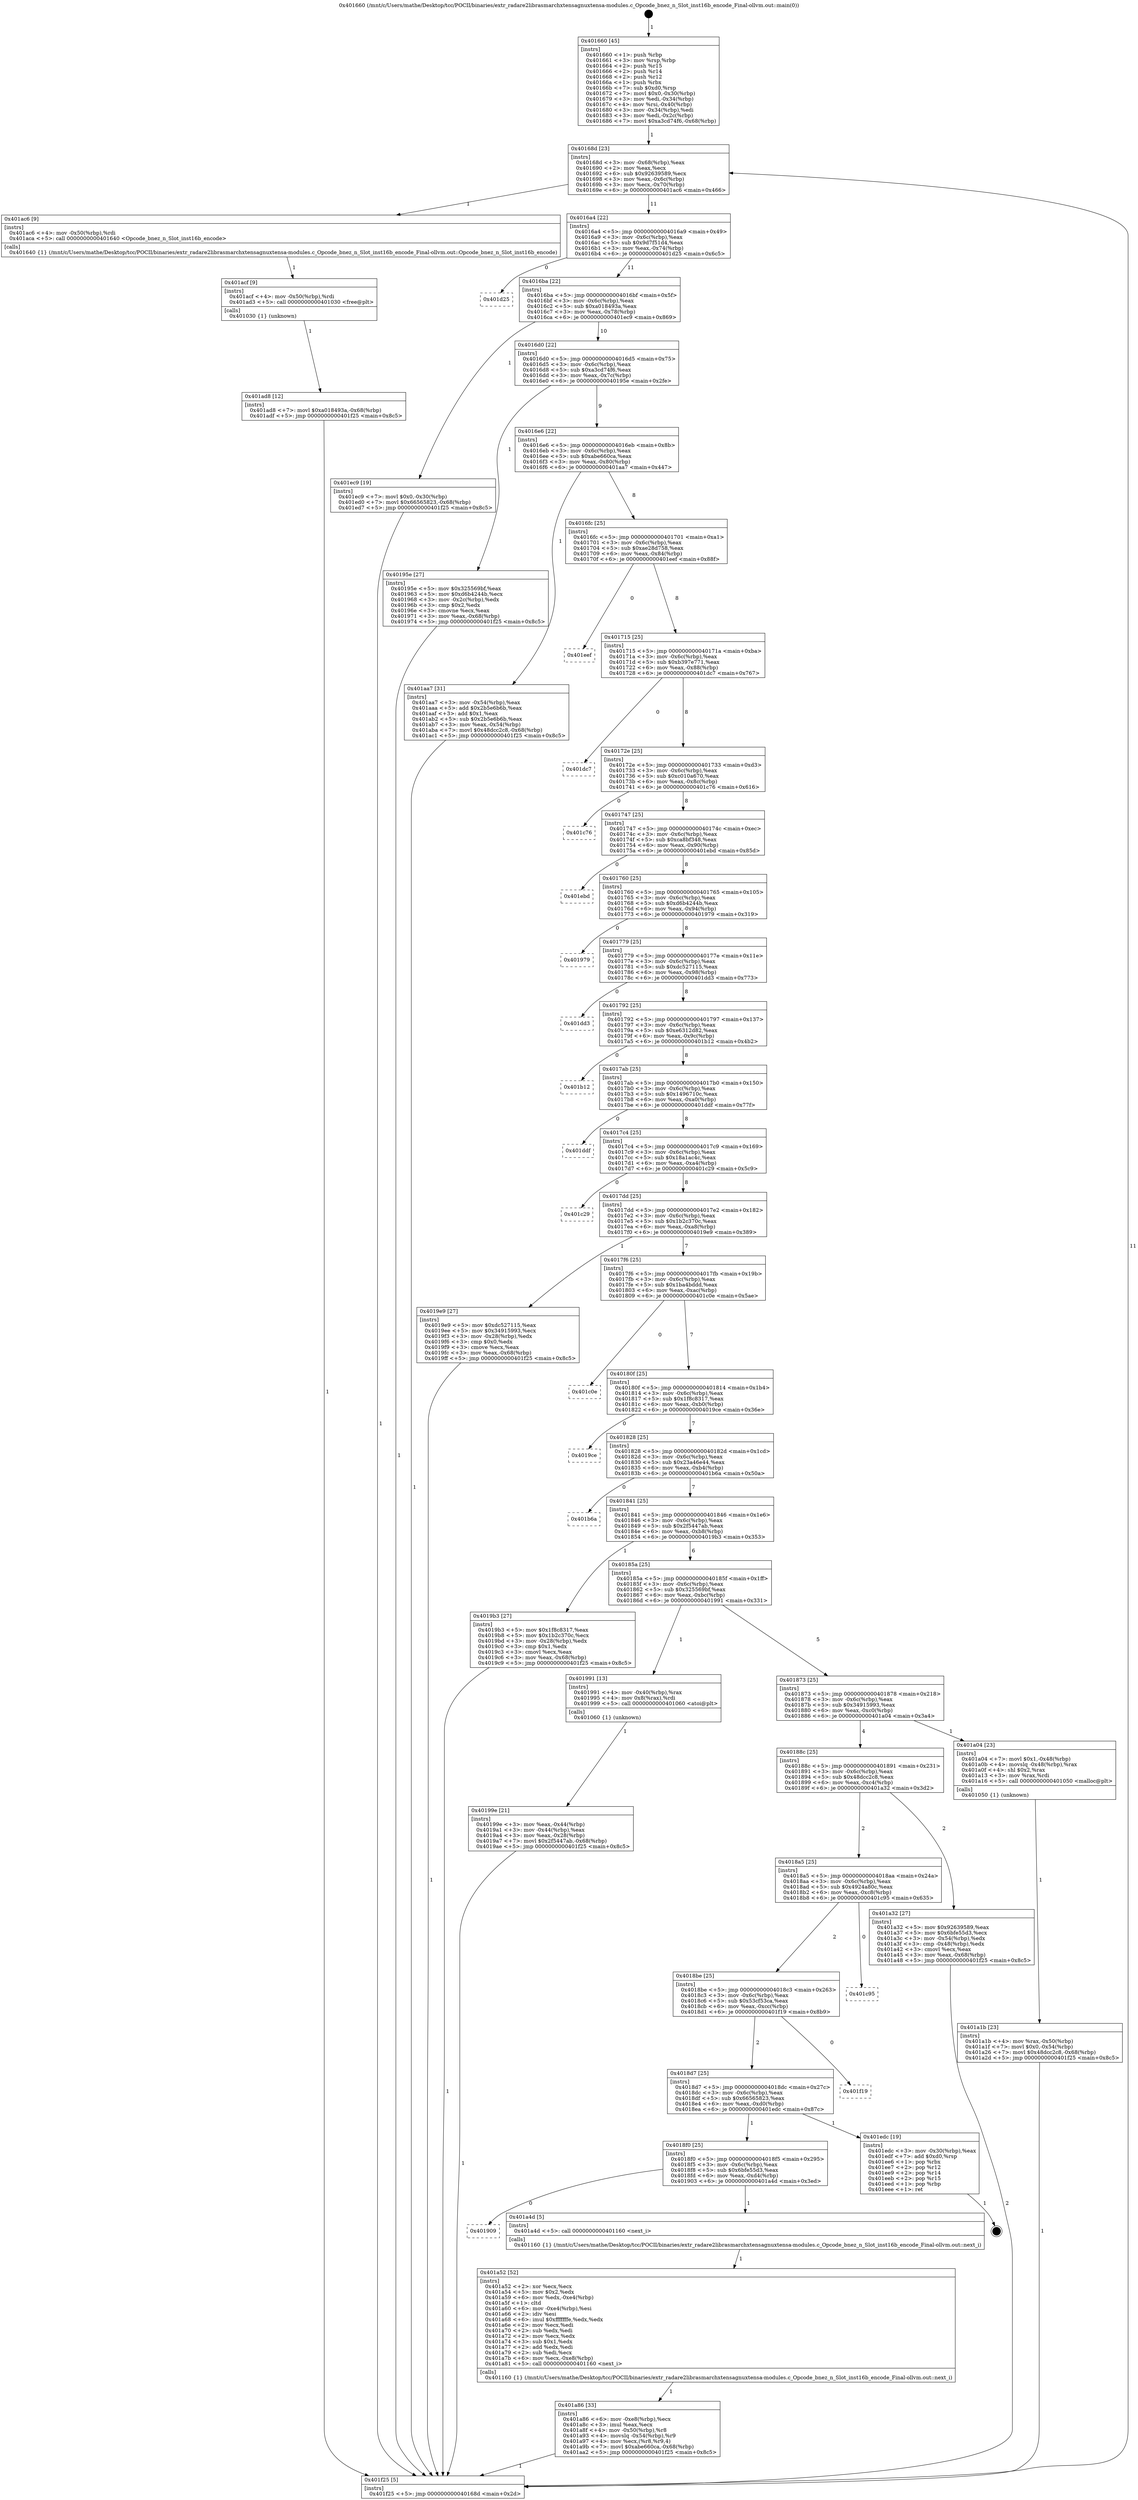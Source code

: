 digraph "0x401660" {
  label = "0x401660 (/mnt/c/Users/mathe/Desktop/tcc/POCII/binaries/extr_radare2librasmarchxtensagnuxtensa-modules.c_Opcode_bnez_n_Slot_inst16b_encode_Final-ollvm.out::main(0))"
  labelloc = "t"
  node[shape=record]

  Entry [label="",width=0.3,height=0.3,shape=circle,fillcolor=black,style=filled]
  "0x40168d" [label="{
     0x40168d [23]\l
     | [instrs]\l
     &nbsp;&nbsp;0x40168d \<+3\>: mov -0x68(%rbp),%eax\l
     &nbsp;&nbsp;0x401690 \<+2\>: mov %eax,%ecx\l
     &nbsp;&nbsp;0x401692 \<+6\>: sub $0x92639589,%ecx\l
     &nbsp;&nbsp;0x401698 \<+3\>: mov %eax,-0x6c(%rbp)\l
     &nbsp;&nbsp;0x40169b \<+3\>: mov %ecx,-0x70(%rbp)\l
     &nbsp;&nbsp;0x40169e \<+6\>: je 0000000000401ac6 \<main+0x466\>\l
  }"]
  "0x401ac6" [label="{
     0x401ac6 [9]\l
     | [instrs]\l
     &nbsp;&nbsp;0x401ac6 \<+4\>: mov -0x50(%rbp),%rdi\l
     &nbsp;&nbsp;0x401aca \<+5\>: call 0000000000401640 \<Opcode_bnez_n_Slot_inst16b_encode\>\l
     | [calls]\l
     &nbsp;&nbsp;0x401640 \{1\} (/mnt/c/Users/mathe/Desktop/tcc/POCII/binaries/extr_radare2librasmarchxtensagnuxtensa-modules.c_Opcode_bnez_n_Slot_inst16b_encode_Final-ollvm.out::Opcode_bnez_n_Slot_inst16b_encode)\l
  }"]
  "0x4016a4" [label="{
     0x4016a4 [22]\l
     | [instrs]\l
     &nbsp;&nbsp;0x4016a4 \<+5\>: jmp 00000000004016a9 \<main+0x49\>\l
     &nbsp;&nbsp;0x4016a9 \<+3\>: mov -0x6c(%rbp),%eax\l
     &nbsp;&nbsp;0x4016ac \<+5\>: sub $0x9d7f51d4,%eax\l
     &nbsp;&nbsp;0x4016b1 \<+3\>: mov %eax,-0x74(%rbp)\l
     &nbsp;&nbsp;0x4016b4 \<+6\>: je 0000000000401d25 \<main+0x6c5\>\l
  }"]
  Exit [label="",width=0.3,height=0.3,shape=circle,fillcolor=black,style=filled,peripheries=2]
  "0x401d25" [label="{
     0x401d25\l
  }", style=dashed]
  "0x4016ba" [label="{
     0x4016ba [22]\l
     | [instrs]\l
     &nbsp;&nbsp;0x4016ba \<+5\>: jmp 00000000004016bf \<main+0x5f\>\l
     &nbsp;&nbsp;0x4016bf \<+3\>: mov -0x6c(%rbp),%eax\l
     &nbsp;&nbsp;0x4016c2 \<+5\>: sub $0xa018493a,%eax\l
     &nbsp;&nbsp;0x4016c7 \<+3\>: mov %eax,-0x78(%rbp)\l
     &nbsp;&nbsp;0x4016ca \<+6\>: je 0000000000401ec9 \<main+0x869\>\l
  }"]
  "0x401ad8" [label="{
     0x401ad8 [12]\l
     | [instrs]\l
     &nbsp;&nbsp;0x401ad8 \<+7\>: movl $0xa018493a,-0x68(%rbp)\l
     &nbsp;&nbsp;0x401adf \<+5\>: jmp 0000000000401f25 \<main+0x8c5\>\l
  }"]
  "0x401ec9" [label="{
     0x401ec9 [19]\l
     | [instrs]\l
     &nbsp;&nbsp;0x401ec9 \<+7\>: movl $0x0,-0x30(%rbp)\l
     &nbsp;&nbsp;0x401ed0 \<+7\>: movl $0x66565823,-0x68(%rbp)\l
     &nbsp;&nbsp;0x401ed7 \<+5\>: jmp 0000000000401f25 \<main+0x8c5\>\l
  }"]
  "0x4016d0" [label="{
     0x4016d0 [22]\l
     | [instrs]\l
     &nbsp;&nbsp;0x4016d0 \<+5\>: jmp 00000000004016d5 \<main+0x75\>\l
     &nbsp;&nbsp;0x4016d5 \<+3\>: mov -0x6c(%rbp),%eax\l
     &nbsp;&nbsp;0x4016d8 \<+5\>: sub $0xa3cd74f6,%eax\l
     &nbsp;&nbsp;0x4016dd \<+3\>: mov %eax,-0x7c(%rbp)\l
     &nbsp;&nbsp;0x4016e0 \<+6\>: je 000000000040195e \<main+0x2fe\>\l
  }"]
  "0x401acf" [label="{
     0x401acf [9]\l
     | [instrs]\l
     &nbsp;&nbsp;0x401acf \<+4\>: mov -0x50(%rbp),%rdi\l
     &nbsp;&nbsp;0x401ad3 \<+5\>: call 0000000000401030 \<free@plt\>\l
     | [calls]\l
     &nbsp;&nbsp;0x401030 \{1\} (unknown)\l
  }"]
  "0x40195e" [label="{
     0x40195e [27]\l
     | [instrs]\l
     &nbsp;&nbsp;0x40195e \<+5\>: mov $0x325569bf,%eax\l
     &nbsp;&nbsp;0x401963 \<+5\>: mov $0xd6b4244b,%ecx\l
     &nbsp;&nbsp;0x401968 \<+3\>: mov -0x2c(%rbp),%edx\l
     &nbsp;&nbsp;0x40196b \<+3\>: cmp $0x2,%edx\l
     &nbsp;&nbsp;0x40196e \<+3\>: cmovne %ecx,%eax\l
     &nbsp;&nbsp;0x401971 \<+3\>: mov %eax,-0x68(%rbp)\l
     &nbsp;&nbsp;0x401974 \<+5\>: jmp 0000000000401f25 \<main+0x8c5\>\l
  }"]
  "0x4016e6" [label="{
     0x4016e6 [22]\l
     | [instrs]\l
     &nbsp;&nbsp;0x4016e6 \<+5\>: jmp 00000000004016eb \<main+0x8b\>\l
     &nbsp;&nbsp;0x4016eb \<+3\>: mov -0x6c(%rbp),%eax\l
     &nbsp;&nbsp;0x4016ee \<+5\>: sub $0xabe660ca,%eax\l
     &nbsp;&nbsp;0x4016f3 \<+3\>: mov %eax,-0x80(%rbp)\l
     &nbsp;&nbsp;0x4016f6 \<+6\>: je 0000000000401aa7 \<main+0x447\>\l
  }"]
  "0x401f25" [label="{
     0x401f25 [5]\l
     | [instrs]\l
     &nbsp;&nbsp;0x401f25 \<+5\>: jmp 000000000040168d \<main+0x2d\>\l
  }"]
  "0x401660" [label="{
     0x401660 [45]\l
     | [instrs]\l
     &nbsp;&nbsp;0x401660 \<+1\>: push %rbp\l
     &nbsp;&nbsp;0x401661 \<+3\>: mov %rsp,%rbp\l
     &nbsp;&nbsp;0x401664 \<+2\>: push %r15\l
     &nbsp;&nbsp;0x401666 \<+2\>: push %r14\l
     &nbsp;&nbsp;0x401668 \<+2\>: push %r12\l
     &nbsp;&nbsp;0x40166a \<+1\>: push %rbx\l
     &nbsp;&nbsp;0x40166b \<+7\>: sub $0xd0,%rsp\l
     &nbsp;&nbsp;0x401672 \<+7\>: movl $0x0,-0x30(%rbp)\l
     &nbsp;&nbsp;0x401679 \<+3\>: mov %edi,-0x34(%rbp)\l
     &nbsp;&nbsp;0x40167c \<+4\>: mov %rsi,-0x40(%rbp)\l
     &nbsp;&nbsp;0x401680 \<+3\>: mov -0x34(%rbp),%edi\l
     &nbsp;&nbsp;0x401683 \<+3\>: mov %edi,-0x2c(%rbp)\l
     &nbsp;&nbsp;0x401686 \<+7\>: movl $0xa3cd74f6,-0x68(%rbp)\l
  }"]
  "0x401a86" [label="{
     0x401a86 [33]\l
     | [instrs]\l
     &nbsp;&nbsp;0x401a86 \<+6\>: mov -0xe8(%rbp),%ecx\l
     &nbsp;&nbsp;0x401a8c \<+3\>: imul %eax,%ecx\l
     &nbsp;&nbsp;0x401a8f \<+4\>: mov -0x50(%rbp),%r8\l
     &nbsp;&nbsp;0x401a93 \<+4\>: movslq -0x54(%rbp),%r9\l
     &nbsp;&nbsp;0x401a97 \<+4\>: mov %ecx,(%r8,%r9,4)\l
     &nbsp;&nbsp;0x401a9b \<+7\>: movl $0xabe660ca,-0x68(%rbp)\l
     &nbsp;&nbsp;0x401aa2 \<+5\>: jmp 0000000000401f25 \<main+0x8c5\>\l
  }"]
  "0x401aa7" [label="{
     0x401aa7 [31]\l
     | [instrs]\l
     &nbsp;&nbsp;0x401aa7 \<+3\>: mov -0x54(%rbp),%eax\l
     &nbsp;&nbsp;0x401aaa \<+5\>: add $0x2b5e6b6b,%eax\l
     &nbsp;&nbsp;0x401aaf \<+3\>: add $0x1,%eax\l
     &nbsp;&nbsp;0x401ab2 \<+5\>: sub $0x2b5e6b6b,%eax\l
     &nbsp;&nbsp;0x401ab7 \<+3\>: mov %eax,-0x54(%rbp)\l
     &nbsp;&nbsp;0x401aba \<+7\>: movl $0x48dcc2c8,-0x68(%rbp)\l
     &nbsp;&nbsp;0x401ac1 \<+5\>: jmp 0000000000401f25 \<main+0x8c5\>\l
  }"]
  "0x4016fc" [label="{
     0x4016fc [25]\l
     | [instrs]\l
     &nbsp;&nbsp;0x4016fc \<+5\>: jmp 0000000000401701 \<main+0xa1\>\l
     &nbsp;&nbsp;0x401701 \<+3\>: mov -0x6c(%rbp),%eax\l
     &nbsp;&nbsp;0x401704 \<+5\>: sub $0xae28d758,%eax\l
     &nbsp;&nbsp;0x401709 \<+6\>: mov %eax,-0x84(%rbp)\l
     &nbsp;&nbsp;0x40170f \<+6\>: je 0000000000401eef \<main+0x88f\>\l
  }"]
  "0x401a52" [label="{
     0x401a52 [52]\l
     | [instrs]\l
     &nbsp;&nbsp;0x401a52 \<+2\>: xor %ecx,%ecx\l
     &nbsp;&nbsp;0x401a54 \<+5\>: mov $0x2,%edx\l
     &nbsp;&nbsp;0x401a59 \<+6\>: mov %edx,-0xe4(%rbp)\l
     &nbsp;&nbsp;0x401a5f \<+1\>: cltd\l
     &nbsp;&nbsp;0x401a60 \<+6\>: mov -0xe4(%rbp),%esi\l
     &nbsp;&nbsp;0x401a66 \<+2\>: idiv %esi\l
     &nbsp;&nbsp;0x401a68 \<+6\>: imul $0xfffffffe,%edx,%edx\l
     &nbsp;&nbsp;0x401a6e \<+2\>: mov %ecx,%edi\l
     &nbsp;&nbsp;0x401a70 \<+2\>: sub %edx,%edi\l
     &nbsp;&nbsp;0x401a72 \<+2\>: mov %ecx,%edx\l
     &nbsp;&nbsp;0x401a74 \<+3\>: sub $0x1,%edx\l
     &nbsp;&nbsp;0x401a77 \<+2\>: add %edx,%edi\l
     &nbsp;&nbsp;0x401a79 \<+2\>: sub %edi,%ecx\l
     &nbsp;&nbsp;0x401a7b \<+6\>: mov %ecx,-0xe8(%rbp)\l
     &nbsp;&nbsp;0x401a81 \<+5\>: call 0000000000401160 \<next_i\>\l
     | [calls]\l
     &nbsp;&nbsp;0x401160 \{1\} (/mnt/c/Users/mathe/Desktop/tcc/POCII/binaries/extr_radare2librasmarchxtensagnuxtensa-modules.c_Opcode_bnez_n_Slot_inst16b_encode_Final-ollvm.out::next_i)\l
  }"]
  "0x401eef" [label="{
     0x401eef\l
  }", style=dashed]
  "0x401715" [label="{
     0x401715 [25]\l
     | [instrs]\l
     &nbsp;&nbsp;0x401715 \<+5\>: jmp 000000000040171a \<main+0xba\>\l
     &nbsp;&nbsp;0x40171a \<+3\>: mov -0x6c(%rbp),%eax\l
     &nbsp;&nbsp;0x40171d \<+5\>: sub $0xb397e771,%eax\l
     &nbsp;&nbsp;0x401722 \<+6\>: mov %eax,-0x88(%rbp)\l
     &nbsp;&nbsp;0x401728 \<+6\>: je 0000000000401dc7 \<main+0x767\>\l
  }"]
  "0x401909" [label="{
     0x401909\l
  }", style=dashed]
  "0x401dc7" [label="{
     0x401dc7\l
  }", style=dashed]
  "0x40172e" [label="{
     0x40172e [25]\l
     | [instrs]\l
     &nbsp;&nbsp;0x40172e \<+5\>: jmp 0000000000401733 \<main+0xd3\>\l
     &nbsp;&nbsp;0x401733 \<+3\>: mov -0x6c(%rbp),%eax\l
     &nbsp;&nbsp;0x401736 \<+5\>: sub $0xc010a670,%eax\l
     &nbsp;&nbsp;0x40173b \<+6\>: mov %eax,-0x8c(%rbp)\l
     &nbsp;&nbsp;0x401741 \<+6\>: je 0000000000401c76 \<main+0x616\>\l
  }"]
  "0x401a4d" [label="{
     0x401a4d [5]\l
     | [instrs]\l
     &nbsp;&nbsp;0x401a4d \<+5\>: call 0000000000401160 \<next_i\>\l
     | [calls]\l
     &nbsp;&nbsp;0x401160 \{1\} (/mnt/c/Users/mathe/Desktop/tcc/POCII/binaries/extr_radare2librasmarchxtensagnuxtensa-modules.c_Opcode_bnez_n_Slot_inst16b_encode_Final-ollvm.out::next_i)\l
  }"]
  "0x401c76" [label="{
     0x401c76\l
  }", style=dashed]
  "0x401747" [label="{
     0x401747 [25]\l
     | [instrs]\l
     &nbsp;&nbsp;0x401747 \<+5\>: jmp 000000000040174c \<main+0xec\>\l
     &nbsp;&nbsp;0x40174c \<+3\>: mov -0x6c(%rbp),%eax\l
     &nbsp;&nbsp;0x40174f \<+5\>: sub $0xca8bf348,%eax\l
     &nbsp;&nbsp;0x401754 \<+6\>: mov %eax,-0x90(%rbp)\l
     &nbsp;&nbsp;0x40175a \<+6\>: je 0000000000401ebd \<main+0x85d\>\l
  }"]
  "0x4018f0" [label="{
     0x4018f0 [25]\l
     | [instrs]\l
     &nbsp;&nbsp;0x4018f0 \<+5\>: jmp 00000000004018f5 \<main+0x295\>\l
     &nbsp;&nbsp;0x4018f5 \<+3\>: mov -0x6c(%rbp),%eax\l
     &nbsp;&nbsp;0x4018f8 \<+5\>: sub $0x6bfe55d3,%eax\l
     &nbsp;&nbsp;0x4018fd \<+6\>: mov %eax,-0xd4(%rbp)\l
     &nbsp;&nbsp;0x401903 \<+6\>: je 0000000000401a4d \<main+0x3ed\>\l
  }"]
  "0x401ebd" [label="{
     0x401ebd\l
  }", style=dashed]
  "0x401760" [label="{
     0x401760 [25]\l
     | [instrs]\l
     &nbsp;&nbsp;0x401760 \<+5\>: jmp 0000000000401765 \<main+0x105\>\l
     &nbsp;&nbsp;0x401765 \<+3\>: mov -0x6c(%rbp),%eax\l
     &nbsp;&nbsp;0x401768 \<+5\>: sub $0xd6b4244b,%eax\l
     &nbsp;&nbsp;0x40176d \<+6\>: mov %eax,-0x94(%rbp)\l
     &nbsp;&nbsp;0x401773 \<+6\>: je 0000000000401979 \<main+0x319\>\l
  }"]
  "0x401edc" [label="{
     0x401edc [19]\l
     | [instrs]\l
     &nbsp;&nbsp;0x401edc \<+3\>: mov -0x30(%rbp),%eax\l
     &nbsp;&nbsp;0x401edf \<+7\>: add $0xd0,%rsp\l
     &nbsp;&nbsp;0x401ee6 \<+1\>: pop %rbx\l
     &nbsp;&nbsp;0x401ee7 \<+2\>: pop %r12\l
     &nbsp;&nbsp;0x401ee9 \<+2\>: pop %r14\l
     &nbsp;&nbsp;0x401eeb \<+2\>: pop %r15\l
     &nbsp;&nbsp;0x401eed \<+1\>: pop %rbp\l
     &nbsp;&nbsp;0x401eee \<+1\>: ret\l
  }"]
  "0x401979" [label="{
     0x401979\l
  }", style=dashed]
  "0x401779" [label="{
     0x401779 [25]\l
     | [instrs]\l
     &nbsp;&nbsp;0x401779 \<+5\>: jmp 000000000040177e \<main+0x11e\>\l
     &nbsp;&nbsp;0x40177e \<+3\>: mov -0x6c(%rbp),%eax\l
     &nbsp;&nbsp;0x401781 \<+5\>: sub $0xdc527115,%eax\l
     &nbsp;&nbsp;0x401786 \<+6\>: mov %eax,-0x98(%rbp)\l
     &nbsp;&nbsp;0x40178c \<+6\>: je 0000000000401dd3 \<main+0x773\>\l
  }"]
  "0x4018d7" [label="{
     0x4018d7 [25]\l
     | [instrs]\l
     &nbsp;&nbsp;0x4018d7 \<+5\>: jmp 00000000004018dc \<main+0x27c\>\l
     &nbsp;&nbsp;0x4018dc \<+3\>: mov -0x6c(%rbp),%eax\l
     &nbsp;&nbsp;0x4018df \<+5\>: sub $0x66565823,%eax\l
     &nbsp;&nbsp;0x4018e4 \<+6\>: mov %eax,-0xd0(%rbp)\l
     &nbsp;&nbsp;0x4018ea \<+6\>: je 0000000000401edc \<main+0x87c\>\l
  }"]
  "0x401dd3" [label="{
     0x401dd3\l
  }", style=dashed]
  "0x401792" [label="{
     0x401792 [25]\l
     | [instrs]\l
     &nbsp;&nbsp;0x401792 \<+5\>: jmp 0000000000401797 \<main+0x137\>\l
     &nbsp;&nbsp;0x401797 \<+3\>: mov -0x6c(%rbp),%eax\l
     &nbsp;&nbsp;0x40179a \<+5\>: sub $0xe6312d82,%eax\l
     &nbsp;&nbsp;0x40179f \<+6\>: mov %eax,-0x9c(%rbp)\l
     &nbsp;&nbsp;0x4017a5 \<+6\>: je 0000000000401b12 \<main+0x4b2\>\l
  }"]
  "0x401f19" [label="{
     0x401f19\l
  }", style=dashed]
  "0x401b12" [label="{
     0x401b12\l
  }", style=dashed]
  "0x4017ab" [label="{
     0x4017ab [25]\l
     | [instrs]\l
     &nbsp;&nbsp;0x4017ab \<+5\>: jmp 00000000004017b0 \<main+0x150\>\l
     &nbsp;&nbsp;0x4017b0 \<+3\>: mov -0x6c(%rbp),%eax\l
     &nbsp;&nbsp;0x4017b3 \<+5\>: sub $0x1496710c,%eax\l
     &nbsp;&nbsp;0x4017b8 \<+6\>: mov %eax,-0xa0(%rbp)\l
     &nbsp;&nbsp;0x4017be \<+6\>: je 0000000000401ddf \<main+0x77f\>\l
  }"]
  "0x4018be" [label="{
     0x4018be [25]\l
     | [instrs]\l
     &nbsp;&nbsp;0x4018be \<+5\>: jmp 00000000004018c3 \<main+0x263\>\l
     &nbsp;&nbsp;0x4018c3 \<+3\>: mov -0x6c(%rbp),%eax\l
     &nbsp;&nbsp;0x4018c6 \<+5\>: sub $0x53cf53ca,%eax\l
     &nbsp;&nbsp;0x4018cb \<+6\>: mov %eax,-0xcc(%rbp)\l
     &nbsp;&nbsp;0x4018d1 \<+6\>: je 0000000000401f19 \<main+0x8b9\>\l
  }"]
  "0x401ddf" [label="{
     0x401ddf\l
  }", style=dashed]
  "0x4017c4" [label="{
     0x4017c4 [25]\l
     | [instrs]\l
     &nbsp;&nbsp;0x4017c4 \<+5\>: jmp 00000000004017c9 \<main+0x169\>\l
     &nbsp;&nbsp;0x4017c9 \<+3\>: mov -0x6c(%rbp),%eax\l
     &nbsp;&nbsp;0x4017cc \<+5\>: sub $0x18a1ac4c,%eax\l
     &nbsp;&nbsp;0x4017d1 \<+6\>: mov %eax,-0xa4(%rbp)\l
     &nbsp;&nbsp;0x4017d7 \<+6\>: je 0000000000401c29 \<main+0x5c9\>\l
  }"]
  "0x401c95" [label="{
     0x401c95\l
  }", style=dashed]
  "0x401c29" [label="{
     0x401c29\l
  }", style=dashed]
  "0x4017dd" [label="{
     0x4017dd [25]\l
     | [instrs]\l
     &nbsp;&nbsp;0x4017dd \<+5\>: jmp 00000000004017e2 \<main+0x182\>\l
     &nbsp;&nbsp;0x4017e2 \<+3\>: mov -0x6c(%rbp),%eax\l
     &nbsp;&nbsp;0x4017e5 \<+5\>: sub $0x1b2c370c,%eax\l
     &nbsp;&nbsp;0x4017ea \<+6\>: mov %eax,-0xa8(%rbp)\l
     &nbsp;&nbsp;0x4017f0 \<+6\>: je 00000000004019e9 \<main+0x389\>\l
  }"]
  "0x4018a5" [label="{
     0x4018a5 [25]\l
     | [instrs]\l
     &nbsp;&nbsp;0x4018a5 \<+5\>: jmp 00000000004018aa \<main+0x24a\>\l
     &nbsp;&nbsp;0x4018aa \<+3\>: mov -0x6c(%rbp),%eax\l
     &nbsp;&nbsp;0x4018ad \<+5\>: sub $0x4924a80c,%eax\l
     &nbsp;&nbsp;0x4018b2 \<+6\>: mov %eax,-0xc8(%rbp)\l
     &nbsp;&nbsp;0x4018b8 \<+6\>: je 0000000000401c95 \<main+0x635\>\l
  }"]
  "0x4019e9" [label="{
     0x4019e9 [27]\l
     | [instrs]\l
     &nbsp;&nbsp;0x4019e9 \<+5\>: mov $0xdc527115,%eax\l
     &nbsp;&nbsp;0x4019ee \<+5\>: mov $0x34915993,%ecx\l
     &nbsp;&nbsp;0x4019f3 \<+3\>: mov -0x28(%rbp),%edx\l
     &nbsp;&nbsp;0x4019f6 \<+3\>: cmp $0x0,%edx\l
     &nbsp;&nbsp;0x4019f9 \<+3\>: cmove %ecx,%eax\l
     &nbsp;&nbsp;0x4019fc \<+3\>: mov %eax,-0x68(%rbp)\l
     &nbsp;&nbsp;0x4019ff \<+5\>: jmp 0000000000401f25 \<main+0x8c5\>\l
  }"]
  "0x4017f6" [label="{
     0x4017f6 [25]\l
     | [instrs]\l
     &nbsp;&nbsp;0x4017f6 \<+5\>: jmp 00000000004017fb \<main+0x19b\>\l
     &nbsp;&nbsp;0x4017fb \<+3\>: mov -0x6c(%rbp),%eax\l
     &nbsp;&nbsp;0x4017fe \<+5\>: sub $0x1ba4bddd,%eax\l
     &nbsp;&nbsp;0x401803 \<+6\>: mov %eax,-0xac(%rbp)\l
     &nbsp;&nbsp;0x401809 \<+6\>: je 0000000000401c0e \<main+0x5ae\>\l
  }"]
  "0x401a32" [label="{
     0x401a32 [27]\l
     | [instrs]\l
     &nbsp;&nbsp;0x401a32 \<+5\>: mov $0x92639589,%eax\l
     &nbsp;&nbsp;0x401a37 \<+5\>: mov $0x6bfe55d3,%ecx\l
     &nbsp;&nbsp;0x401a3c \<+3\>: mov -0x54(%rbp),%edx\l
     &nbsp;&nbsp;0x401a3f \<+3\>: cmp -0x48(%rbp),%edx\l
     &nbsp;&nbsp;0x401a42 \<+3\>: cmovl %ecx,%eax\l
     &nbsp;&nbsp;0x401a45 \<+3\>: mov %eax,-0x68(%rbp)\l
     &nbsp;&nbsp;0x401a48 \<+5\>: jmp 0000000000401f25 \<main+0x8c5\>\l
  }"]
  "0x401c0e" [label="{
     0x401c0e\l
  }", style=dashed]
  "0x40180f" [label="{
     0x40180f [25]\l
     | [instrs]\l
     &nbsp;&nbsp;0x40180f \<+5\>: jmp 0000000000401814 \<main+0x1b4\>\l
     &nbsp;&nbsp;0x401814 \<+3\>: mov -0x6c(%rbp),%eax\l
     &nbsp;&nbsp;0x401817 \<+5\>: sub $0x1f8c8317,%eax\l
     &nbsp;&nbsp;0x40181c \<+6\>: mov %eax,-0xb0(%rbp)\l
     &nbsp;&nbsp;0x401822 \<+6\>: je 00000000004019ce \<main+0x36e\>\l
  }"]
  "0x401a1b" [label="{
     0x401a1b [23]\l
     | [instrs]\l
     &nbsp;&nbsp;0x401a1b \<+4\>: mov %rax,-0x50(%rbp)\l
     &nbsp;&nbsp;0x401a1f \<+7\>: movl $0x0,-0x54(%rbp)\l
     &nbsp;&nbsp;0x401a26 \<+7\>: movl $0x48dcc2c8,-0x68(%rbp)\l
     &nbsp;&nbsp;0x401a2d \<+5\>: jmp 0000000000401f25 \<main+0x8c5\>\l
  }"]
  "0x4019ce" [label="{
     0x4019ce\l
  }", style=dashed]
  "0x401828" [label="{
     0x401828 [25]\l
     | [instrs]\l
     &nbsp;&nbsp;0x401828 \<+5\>: jmp 000000000040182d \<main+0x1cd\>\l
     &nbsp;&nbsp;0x40182d \<+3\>: mov -0x6c(%rbp),%eax\l
     &nbsp;&nbsp;0x401830 \<+5\>: sub $0x23a46e44,%eax\l
     &nbsp;&nbsp;0x401835 \<+6\>: mov %eax,-0xb4(%rbp)\l
     &nbsp;&nbsp;0x40183b \<+6\>: je 0000000000401b6a \<main+0x50a\>\l
  }"]
  "0x40188c" [label="{
     0x40188c [25]\l
     | [instrs]\l
     &nbsp;&nbsp;0x40188c \<+5\>: jmp 0000000000401891 \<main+0x231\>\l
     &nbsp;&nbsp;0x401891 \<+3\>: mov -0x6c(%rbp),%eax\l
     &nbsp;&nbsp;0x401894 \<+5\>: sub $0x48dcc2c8,%eax\l
     &nbsp;&nbsp;0x401899 \<+6\>: mov %eax,-0xc4(%rbp)\l
     &nbsp;&nbsp;0x40189f \<+6\>: je 0000000000401a32 \<main+0x3d2\>\l
  }"]
  "0x401b6a" [label="{
     0x401b6a\l
  }", style=dashed]
  "0x401841" [label="{
     0x401841 [25]\l
     | [instrs]\l
     &nbsp;&nbsp;0x401841 \<+5\>: jmp 0000000000401846 \<main+0x1e6\>\l
     &nbsp;&nbsp;0x401846 \<+3\>: mov -0x6c(%rbp),%eax\l
     &nbsp;&nbsp;0x401849 \<+5\>: sub $0x2f5447ab,%eax\l
     &nbsp;&nbsp;0x40184e \<+6\>: mov %eax,-0xb8(%rbp)\l
     &nbsp;&nbsp;0x401854 \<+6\>: je 00000000004019b3 \<main+0x353\>\l
  }"]
  "0x401a04" [label="{
     0x401a04 [23]\l
     | [instrs]\l
     &nbsp;&nbsp;0x401a04 \<+7\>: movl $0x1,-0x48(%rbp)\l
     &nbsp;&nbsp;0x401a0b \<+4\>: movslq -0x48(%rbp),%rax\l
     &nbsp;&nbsp;0x401a0f \<+4\>: shl $0x2,%rax\l
     &nbsp;&nbsp;0x401a13 \<+3\>: mov %rax,%rdi\l
     &nbsp;&nbsp;0x401a16 \<+5\>: call 0000000000401050 \<malloc@plt\>\l
     | [calls]\l
     &nbsp;&nbsp;0x401050 \{1\} (unknown)\l
  }"]
  "0x4019b3" [label="{
     0x4019b3 [27]\l
     | [instrs]\l
     &nbsp;&nbsp;0x4019b3 \<+5\>: mov $0x1f8c8317,%eax\l
     &nbsp;&nbsp;0x4019b8 \<+5\>: mov $0x1b2c370c,%ecx\l
     &nbsp;&nbsp;0x4019bd \<+3\>: mov -0x28(%rbp),%edx\l
     &nbsp;&nbsp;0x4019c0 \<+3\>: cmp $0x1,%edx\l
     &nbsp;&nbsp;0x4019c3 \<+3\>: cmovl %ecx,%eax\l
     &nbsp;&nbsp;0x4019c6 \<+3\>: mov %eax,-0x68(%rbp)\l
     &nbsp;&nbsp;0x4019c9 \<+5\>: jmp 0000000000401f25 \<main+0x8c5\>\l
  }"]
  "0x40185a" [label="{
     0x40185a [25]\l
     | [instrs]\l
     &nbsp;&nbsp;0x40185a \<+5\>: jmp 000000000040185f \<main+0x1ff\>\l
     &nbsp;&nbsp;0x40185f \<+3\>: mov -0x6c(%rbp),%eax\l
     &nbsp;&nbsp;0x401862 \<+5\>: sub $0x325569bf,%eax\l
     &nbsp;&nbsp;0x401867 \<+6\>: mov %eax,-0xbc(%rbp)\l
     &nbsp;&nbsp;0x40186d \<+6\>: je 0000000000401991 \<main+0x331\>\l
  }"]
  "0x40199e" [label="{
     0x40199e [21]\l
     | [instrs]\l
     &nbsp;&nbsp;0x40199e \<+3\>: mov %eax,-0x44(%rbp)\l
     &nbsp;&nbsp;0x4019a1 \<+3\>: mov -0x44(%rbp),%eax\l
     &nbsp;&nbsp;0x4019a4 \<+3\>: mov %eax,-0x28(%rbp)\l
     &nbsp;&nbsp;0x4019a7 \<+7\>: movl $0x2f5447ab,-0x68(%rbp)\l
     &nbsp;&nbsp;0x4019ae \<+5\>: jmp 0000000000401f25 \<main+0x8c5\>\l
  }"]
  "0x401991" [label="{
     0x401991 [13]\l
     | [instrs]\l
     &nbsp;&nbsp;0x401991 \<+4\>: mov -0x40(%rbp),%rax\l
     &nbsp;&nbsp;0x401995 \<+4\>: mov 0x8(%rax),%rdi\l
     &nbsp;&nbsp;0x401999 \<+5\>: call 0000000000401060 \<atoi@plt\>\l
     | [calls]\l
     &nbsp;&nbsp;0x401060 \{1\} (unknown)\l
  }"]
  "0x401873" [label="{
     0x401873 [25]\l
     | [instrs]\l
     &nbsp;&nbsp;0x401873 \<+5\>: jmp 0000000000401878 \<main+0x218\>\l
     &nbsp;&nbsp;0x401878 \<+3\>: mov -0x6c(%rbp),%eax\l
     &nbsp;&nbsp;0x40187b \<+5\>: sub $0x34915993,%eax\l
     &nbsp;&nbsp;0x401880 \<+6\>: mov %eax,-0xc0(%rbp)\l
     &nbsp;&nbsp;0x401886 \<+6\>: je 0000000000401a04 \<main+0x3a4\>\l
  }"]
  Entry -> "0x401660" [label=" 1"]
  "0x40168d" -> "0x401ac6" [label=" 1"]
  "0x40168d" -> "0x4016a4" [label=" 11"]
  "0x401edc" -> Exit [label=" 1"]
  "0x4016a4" -> "0x401d25" [label=" 0"]
  "0x4016a4" -> "0x4016ba" [label=" 11"]
  "0x401ec9" -> "0x401f25" [label=" 1"]
  "0x4016ba" -> "0x401ec9" [label=" 1"]
  "0x4016ba" -> "0x4016d0" [label=" 10"]
  "0x401ad8" -> "0x401f25" [label=" 1"]
  "0x4016d0" -> "0x40195e" [label=" 1"]
  "0x4016d0" -> "0x4016e6" [label=" 9"]
  "0x40195e" -> "0x401f25" [label=" 1"]
  "0x401660" -> "0x40168d" [label=" 1"]
  "0x401f25" -> "0x40168d" [label=" 11"]
  "0x401acf" -> "0x401ad8" [label=" 1"]
  "0x4016e6" -> "0x401aa7" [label=" 1"]
  "0x4016e6" -> "0x4016fc" [label=" 8"]
  "0x401ac6" -> "0x401acf" [label=" 1"]
  "0x4016fc" -> "0x401eef" [label=" 0"]
  "0x4016fc" -> "0x401715" [label=" 8"]
  "0x401aa7" -> "0x401f25" [label=" 1"]
  "0x401715" -> "0x401dc7" [label=" 0"]
  "0x401715" -> "0x40172e" [label=" 8"]
  "0x401a86" -> "0x401f25" [label=" 1"]
  "0x40172e" -> "0x401c76" [label=" 0"]
  "0x40172e" -> "0x401747" [label=" 8"]
  "0x401a52" -> "0x401a86" [label=" 1"]
  "0x401747" -> "0x401ebd" [label=" 0"]
  "0x401747" -> "0x401760" [label=" 8"]
  "0x4018f0" -> "0x401909" [label=" 0"]
  "0x401760" -> "0x401979" [label=" 0"]
  "0x401760" -> "0x401779" [label=" 8"]
  "0x4018f0" -> "0x401a4d" [label=" 1"]
  "0x401779" -> "0x401dd3" [label=" 0"]
  "0x401779" -> "0x401792" [label=" 8"]
  "0x4018d7" -> "0x4018f0" [label=" 1"]
  "0x401792" -> "0x401b12" [label=" 0"]
  "0x401792" -> "0x4017ab" [label=" 8"]
  "0x4018d7" -> "0x401edc" [label=" 1"]
  "0x4017ab" -> "0x401ddf" [label=" 0"]
  "0x4017ab" -> "0x4017c4" [label=" 8"]
  "0x4018be" -> "0x4018d7" [label=" 2"]
  "0x4017c4" -> "0x401c29" [label=" 0"]
  "0x4017c4" -> "0x4017dd" [label=" 8"]
  "0x4018be" -> "0x401f19" [label=" 0"]
  "0x4017dd" -> "0x4019e9" [label=" 1"]
  "0x4017dd" -> "0x4017f6" [label=" 7"]
  "0x4018a5" -> "0x4018be" [label=" 2"]
  "0x4017f6" -> "0x401c0e" [label=" 0"]
  "0x4017f6" -> "0x40180f" [label=" 7"]
  "0x4018a5" -> "0x401c95" [label=" 0"]
  "0x40180f" -> "0x4019ce" [label=" 0"]
  "0x40180f" -> "0x401828" [label=" 7"]
  "0x401a32" -> "0x401f25" [label=" 2"]
  "0x401828" -> "0x401b6a" [label=" 0"]
  "0x401828" -> "0x401841" [label=" 7"]
  "0x40188c" -> "0x4018a5" [label=" 2"]
  "0x401841" -> "0x4019b3" [label=" 1"]
  "0x401841" -> "0x40185a" [label=" 6"]
  "0x40188c" -> "0x401a32" [label=" 2"]
  "0x40185a" -> "0x401991" [label=" 1"]
  "0x40185a" -> "0x401873" [label=" 5"]
  "0x401991" -> "0x40199e" [label=" 1"]
  "0x40199e" -> "0x401f25" [label=" 1"]
  "0x4019b3" -> "0x401f25" [label=" 1"]
  "0x4019e9" -> "0x401f25" [label=" 1"]
  "0x401a4d" -> "0x401a52" [label=" 1"]
  "0x401873" -> "0x401a04" [label=" 1"]
  "0x401873" -> "0x40188c" [label=" 4"]
  "0x401a04" -> "0x401a1b" [label=" 1"]
  "0x401a1b" -> "0x401f25" [label=" 1"]
}
